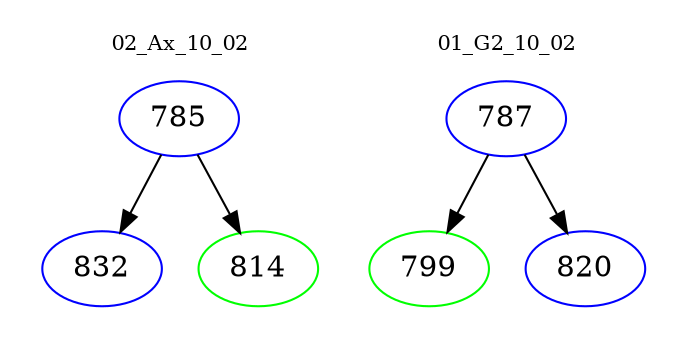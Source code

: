 digraph{
subgraph cluster_0 {
color = white
label = "02_Ax_10_02";
fontsize=10;
T0_785 [label="785", color="blue"]
T0_785 -> T0_832 [color="black"]
T0_832 [label="832", color="blue"]
T0_785 -> T0_814 [color="black"]
T0_814 [label="814", color="green"]
}
subgraph cluster_1 {
color = white
label = "01_G2_10_02";
fontsize=10;
T1_787 [label="787", color="blue"]
T1_787 -> T1_799 [color="black"]
T1_799 [label="799", color="green"]
T1_787 -> T1_820 [color="black"]
T1_820 [label="820", color="blue"]
}
}

